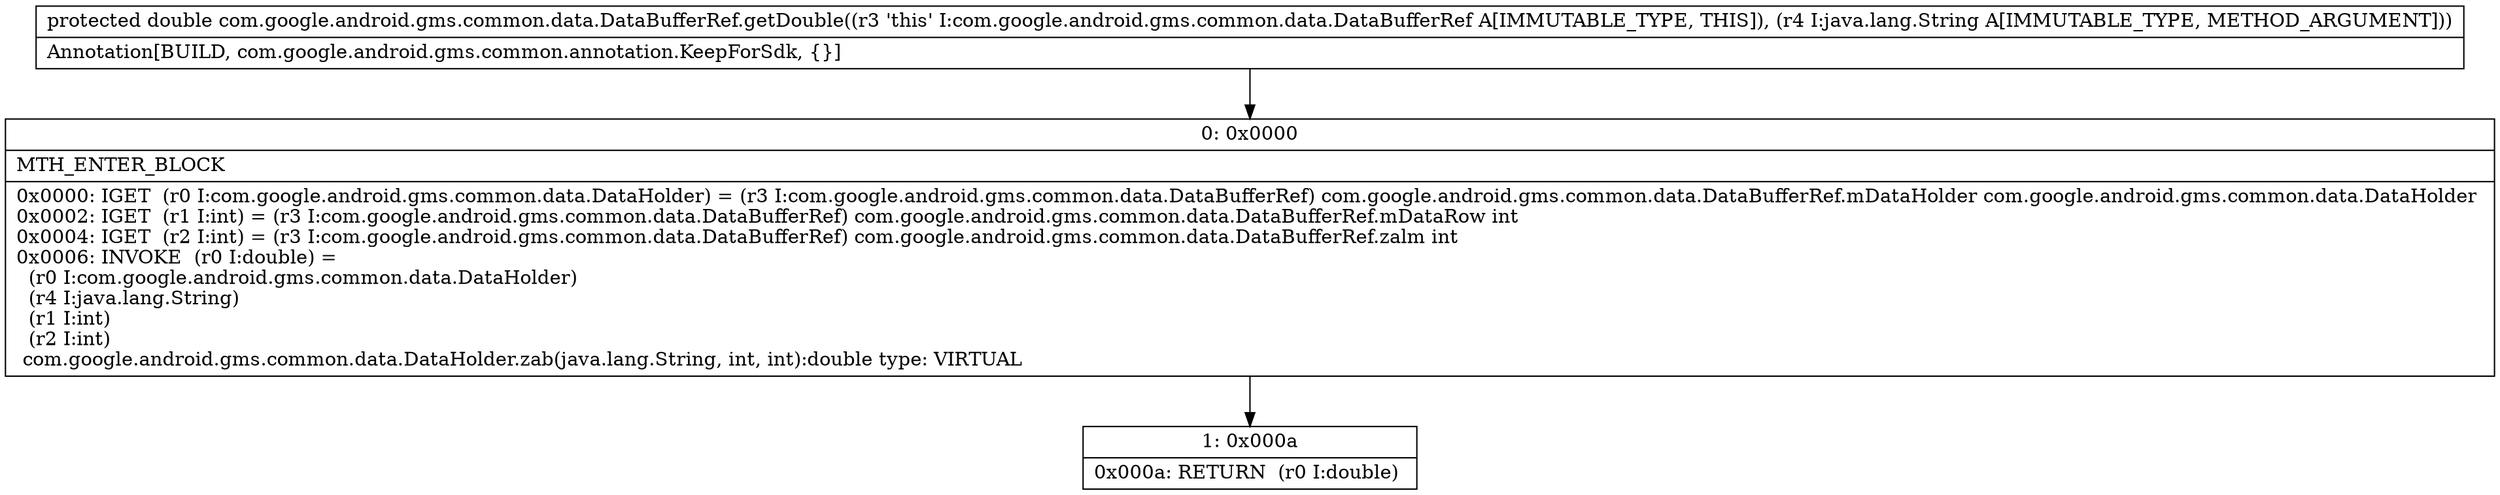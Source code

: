 digraph "CFG forcom.google.android.gms.common.data.DataBufferRef.getDouble(Ljava\/lang\/String;)D" {
Node_0 [shape=record,label="{0\:\ 0x0000|MTH_ENTER_BLOCK\l|0x0000: IGET  (r0 I:com.google.android.gms.common.data.DataHolder) = (r3 I:com.google.android.gms.common.data.DataBufferRef) com.google.android.gms.common.data.DataBufferRef.mDataHolder com.google.android.gms.common.data.DataHolder \l0x0002: IGET  (r1 I:int) = (r3 I:com.google.android.gms.common.data.DataBufferRef) com.google.android.gms.common.data.DataBufferRef.mDataRow int \l0x0004: IGET  (r2 I:int) = (r3 I:com.google.android.gms.common.data.DataBufferRef) com.google.android.gms.common.data.DataBufferRef.zalm int \l0x0006: INVOKE  (r0 I:double) = \l  (r0 I:com.google.android.gms.common.data.DataHolder)\l  (r4 I:java.lang.String)\l  (r1 I:int)\l  (r2 I:int)\l com.google.android.gms.common.data.DataHolder.zab(java.lang.String, int, int):double type: VIRTUAL \l}"];
Node_1 [shape=record,label="{1\:\ 0x000a|0x000a: RETURN  (r0 I:double) \l}"];
MethodNode[shape=record,label="{protected double com.google.android.gms.common.data.DataBufferRef.getDouble((r3 'this' I:com.google.android.gms.common.data.DataBufferRef A[IMMUTABLE_TYPE, THIS]), (r4 I:java.lang.String A[IMMUTABLE_TYPE, METHOD_ARGUMENT]))  | Annotation[BUILD, com.google.android.gms.common.annotation.KeepForSdk, \{\}]\l}"];
MethodNode -> Node_0;
Node_0 -> Node_1;
}

